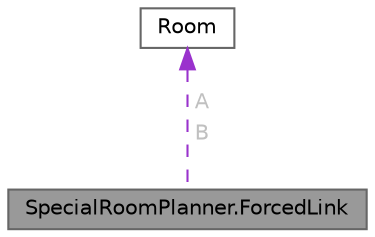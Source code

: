 digraph "SpecialRoomPlanner.ForcedLink"
{
 // LATEX_PDF_SIZE
  bgcolor="transparent";
  edge [fontname=Helvetica,fontsize=10,labelfontname=Helvetica,labelfontsize=10];
  node [fontname=Helvetica,fontsize=10,shape=box,height=0.2,width=0.4];
  Node1 [id="Node000001",label="SpecialRoomPlanner.ForcedLink",height=0.2,width=0.4,color="gray40", fillcolor="grey60", style="filled", fontcolor="black",tooltip=" "];
  Node2 -> Node1 [id="edge1_Node000001_Node000002",dir="back",color="darkorchid3",style="dashed",tooltip=" ",label=<<TABLE CELLBORDER="0" BORDER="0"><TR><TD VALIGN="top" ALIGN="LEFT" CELLPADDING="1" CELLSPACING="0">A</TD></TR>
<TR><TD VALIGN="top" ALIGN="LEFT" CELLPADDING="1" CELLSPACING="0">B</TD></TR>
</TABLE>> ,fontcolor="grey" ];
  Node2 [id="Node000002",label="Room",height=0.2,width=0.4,color="gray40", fillcolor="white", style="filled",URL="$class_room.html",tooltip="Immutable room bounds/center plus a mutable RoomInfo payload."];
}
